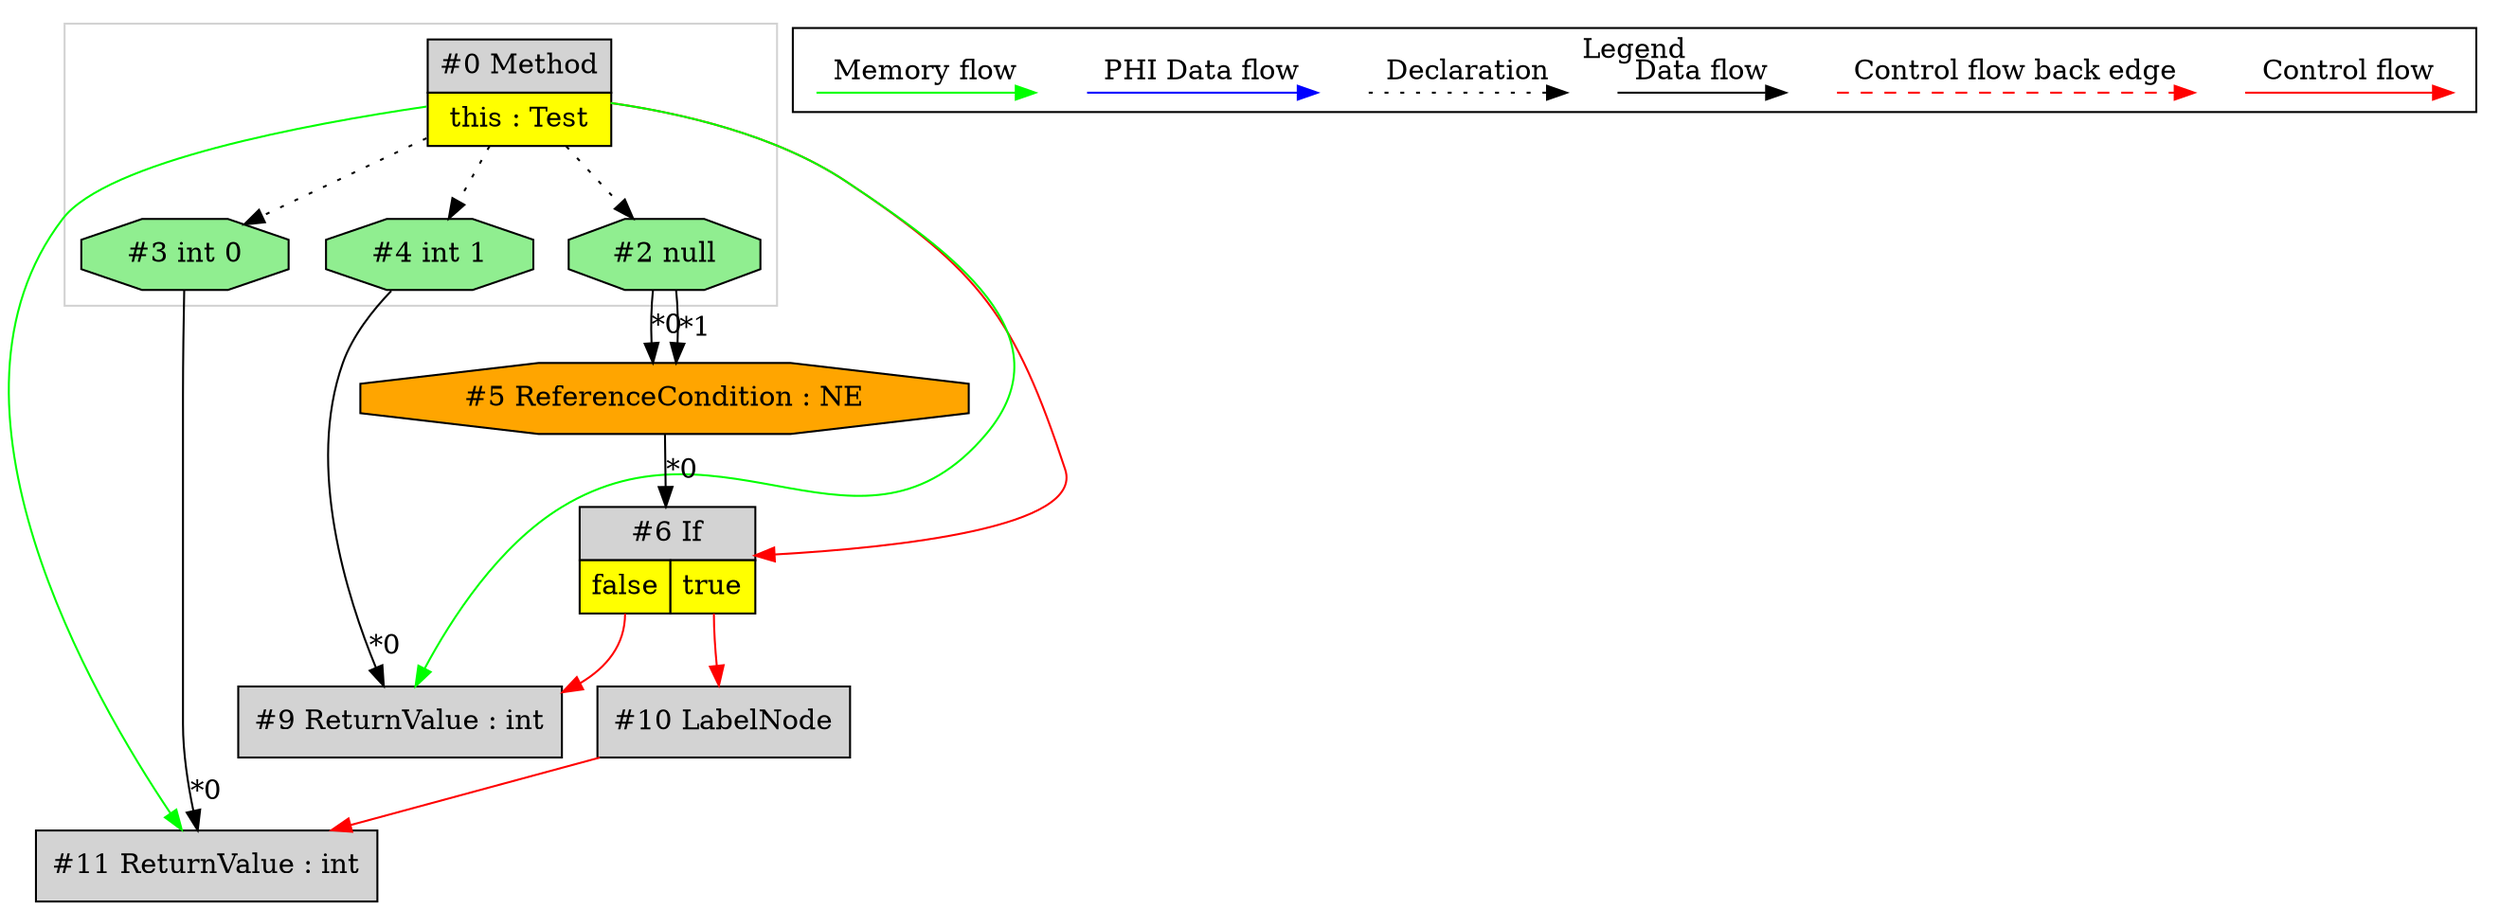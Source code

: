 digraph {
 ordering="in";
 node0[margin="0", label=<<table border="0" cellborder="1" cellspacing="0" cellpadding="5"><tr><td colspan="1">#0 Method</td></tr><tr><td port="prj1" bgcolor="yellow">this : Test</td></tr></table>>,shape=none, fillcolor=lightgrey, style=filled];
 node11[label="#11 ReturnValue : int",shape=box, fillcolor=lightgrey, style=filled];
 node3 -> node11[headlabel="*0", labeldistance=2];
 node10 -> node11[labeldistance=2, color=red, fontcolor=red];
 node0 -> node11[labeldistance=2, color=green, constraint=false];
 node10[label="#10 LabelNode",shape=box, fillcolor=lightgrey, style=filled];
 node6:prj7 -> node10[labeldistance=2, color=red, fontcolor=red];
 node6[margin="0", label=<<table border="0" cellborder="1" cellspacing="0" cellpadding="5"><tr><td colspan="2">#6 If</td></tr><tr><td port="prj8" bgcolor="yellow">false</td><td port="prj7" bgcolor="yellow">true</td></tr></table>>,shape=none, fillcolor=lightgrey, style=filled];
 node5 -> node6[headlabel="*0", labeldistance=2];
 node0 -> node6[labeldistance=2, color=red, fontcolor=red];
 node5[label="#5 ReferenceCondition : NE",shape=octagon, fillcolor=orange, style=filled];
 node2 -> node5[headlabel="*0", labeldistance=2];
 node2 -> node5[headlabel="*1", labeldistance=2];
 node2[label="#2 null",shape=octagon, fillcolor=lightgreen, style=filled];
 node0 -> node2[style=dotted];
 node9[label="#9 ReturnValue : int",shape=box, fillcolor=lightgrey, style=filled];
 node4 -> node9[headlabel="*0", labeldistance=2];
 node6:prj8 -> node9[labeldistance=2, color=red, fontcolor=red];
 node0 -> node9[labeldistance=2, color=green, constraint=false];
 node4[label="#4 int 1",shape=octagon, fillcolor=lightgreen, style=filled];
 node0 -> node4[style=dotted];
 node3[label="#3 int 0",shape=octagon, fillcolor=lightgreen, style=filled];
 node0 -> node3[style=dotted];
 subgraph cluster_0 {
  color=lightgray;
  node0;
  node2;
  node3;
  node4;
 }
 subgraph cluster_000 {
  label = "Legend";
  node [shape=point]
  {
   rank=same;
   c0 [style = invis];
   c1 [style = invis];
   c2 [style = invis];
   c3 [style = invis];
   d0 [style = invis];
   d1 [style = invis];
   d2 [style = invis];
   d3 [style = invis];
   d4 [style = invis];
   d5 [style = invis];
   d6 [style = invis];
   d7 [style = invis];
  }
  c0 -> c1 [label="Control flow", style=solid, color=red]
  c2 -> c3 [label="Control flow back edge", style=dashed, color=red]
  d0 -> d1 [label="Data flow"]
  d2 -> d3 [label="Declaration", style=dotted]
  d4 -> d5 [label="PHI Data flow", color=blue]
  d6 -> d7 [label="Memory flow", color=green]
 }

}

